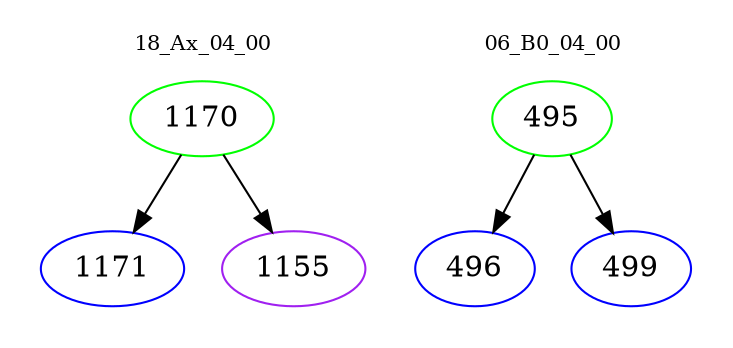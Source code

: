 digraph{
subgraph cluster_0 {
color = white
label = "18_Ax_04_00";
fontsize=10;
T0_1170 [label="1170", color="green"]
T0_1170 -> T0_1171 [color="black"]
T0_1171 [label="1171", color="blue"]
T0_1170 -> T0_1155 [color="black"]
T0_1155 [label="1155", color="purple"]
}
subgraph cluster_1 {
color = white
label = "06_B0_04_00";
fontsize=10;
T1_495 [label="495", color="green"]
T1_495 -> T1_496 [color="black"]
T1_496 [label="496", color="blue"]
T1_495 -> T1_499 [color="black"]
T1_499 [label="499", color="blue"]
}
}
